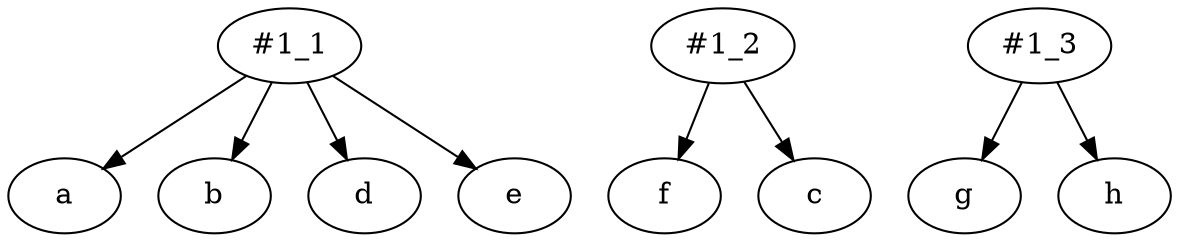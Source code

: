 digraph G {
  edge []
n_2 [label="#1_1" style="setlinewidth(1)" ]
n_3 [label="#1_2" style="setlinewidth(1)" ]
n_4 [label="#1_3" style="setlinewidth(1)" ]
n_5 [label="a" style="setlinewidth(1)" ]
n_6 [label="b" style="setlinewidth(1)" ]
n_11 [label="g" style="setlinewidth(1)" ]
n_8 [label="d" style="setlinewidth(1)" ]
n_9 [label="e" style="setlinewidth(1)" ]
n_10 [label="f" style="setlinewidth(1)" ]
n_7 [label="c" style="setlinewidth(1)" ]
n_12 [label="h" style="setlinewidth(1)" ]
n_2 -> n_5 []
n_2 -> n_6 []
n_3 -> n_7 []
n_2 -> n_8 []
n_2 -> n_9 []
n_3 -> n_10 []
n_4 -> n_11 []
n_4 -> n_12 []
}
